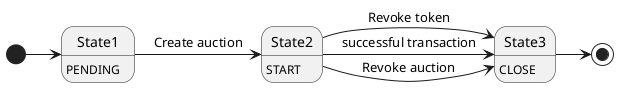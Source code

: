 @startuml state


State1: PENDING
State2: START
State3: CLOSE

[*] -> State1
State1 -> State2: Create auction
State2 -> State3: Revoke token
State2 -> State3: Revoke auction
State2 -> State3: successful transaction
State3 -> [*]
@enduml